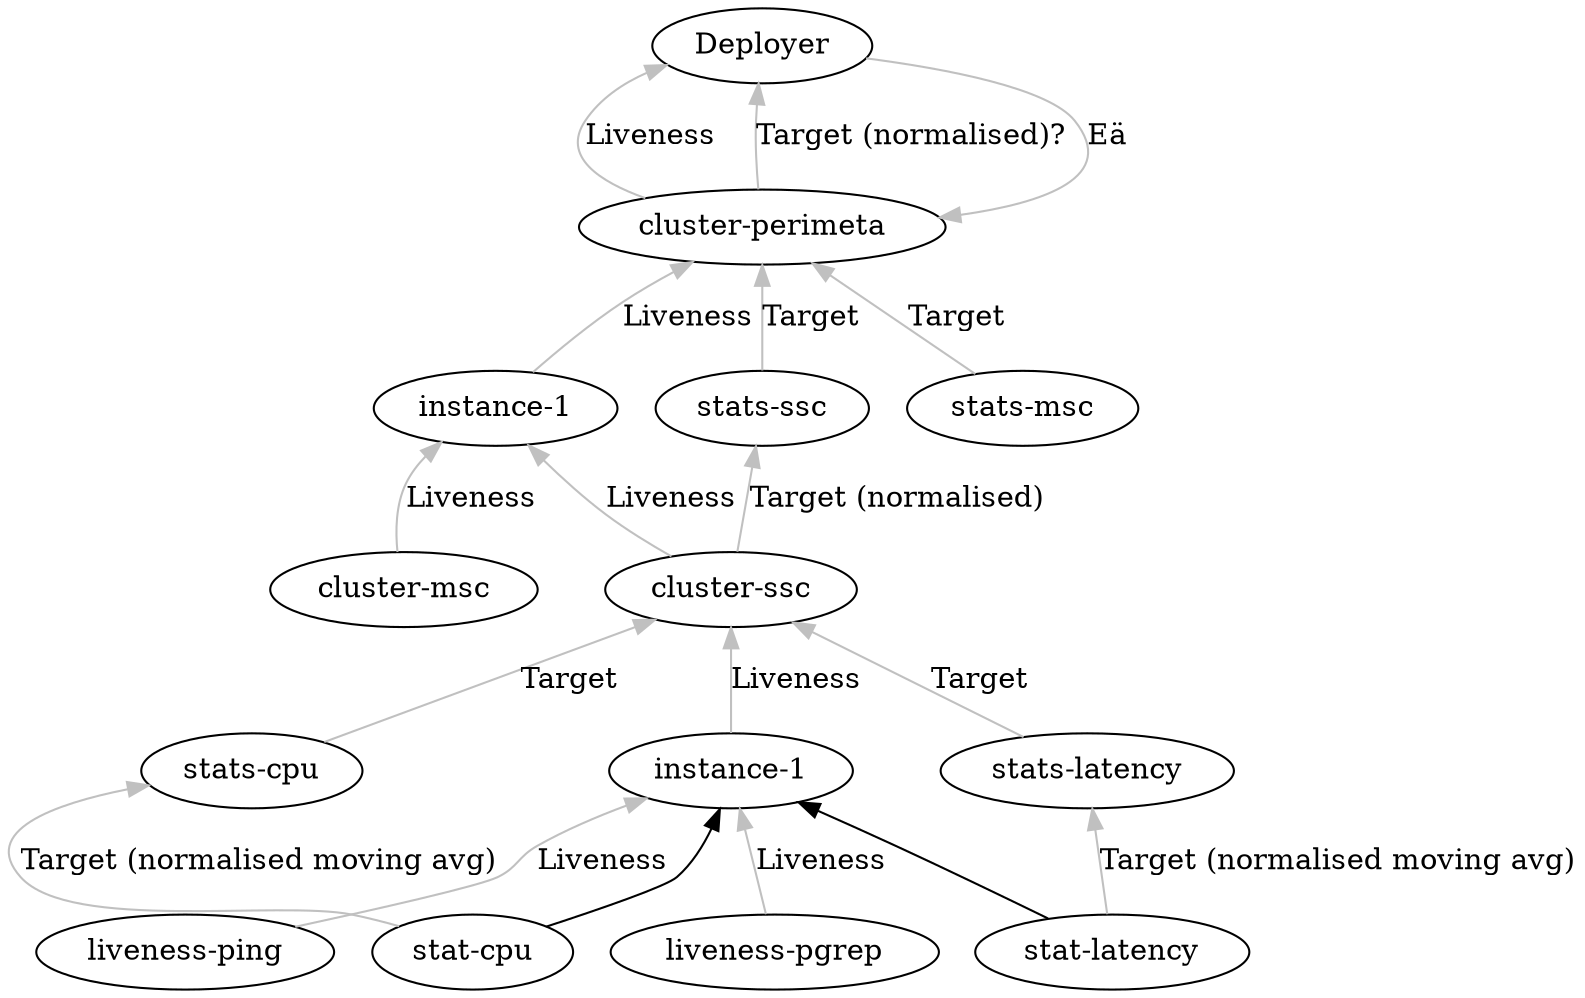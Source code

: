 digraph monitors
{
    deployment_east [label="Deployer"]
    cluster_perimeta [label="cluster-perimeta"]
    instance_perimeta_1 [label="instance-1"]
    stats_ssc [label="stats-ssc"]
    stats_msc [label="stats-msc"]
    cluster_ssc [label="cluster-ssc"]
    cluster_msc [label="cluster-msc"]
    instance_ssc_1 [label="instance-1"]
    stats_ssc_cpu [label="stats-cpu"]
    stats_ssc_latency [label="stats-latency"]
    liveness_ssc_1_ping [label="liveness-ping"]
    liveness_ssc_1_pgrep [label="liveness-pgrep"]
    stat_ssc_1_cpu [label="stat-cpu"]
    stat_ssc_1_latency [label="stat-latency"]

    cluster_perimeta -> deployment_east [label="Eä",color="grey",dir="back"]
    deployment_east -> cluster_perimeta [label="Liveness",color="grey",dir="back"]
    deployment_east -> cluster_perimeta [label="Target (normalised)?",color="grey",dir="back"]
    cluster_perimeta -> stats_ssc [label="Target",color="grey",dir="back"]
    cluster_perimeta -> stats_msc [label="Target",color="grey",dir="back"]
    cluster_perimeta -> instance_perimeta_1 [label="Liveness",color="grey",dir="back"]
    instance_perimeta_1 -> cluster_ssc [label="Liveness",color="grey",dir="back"]
    instance_perimeta_1 -> cluster_msc [label="Liveness",color="grey",dir="back"]

    stats_ssc -> cluster_ssc [label="Target (normalised)",color="grey",dir="back"]

    cluster_ssc -> stats_ssc_cpu [label="Target",color="grey",dir="back"]
    cluster_ssc -> stats_ssc_latency [label="Target",color="grey",dir="back"]
    cluster_ssc -> instance_ssc_1 [label="Liveness",color="grey",dir="back"]
    instance_ssc_1 -> liveness_ssc_1_ping [label="Liveness",color="grey",dir="back"]
    instance_ssc_1 -> liveness_ssc_1_pgrep [label="Liveness",color="grey",dir="back"]
    instance_ssc_1 -> stat_ssc_1_cpu [dir="back"]
    instance_ssc_1 -> stat_ssc_1_latency [dir="back"]

    stats_ssc_cpu -> stat_ssc_1_cpu [label="Target (normalised moving avg)",color="grey",dir="back"]
    stats_ssc_latency -> stat_ssc_1_latency [label="Target (normalised moving avg)",color="grey",dir="back"]
}
